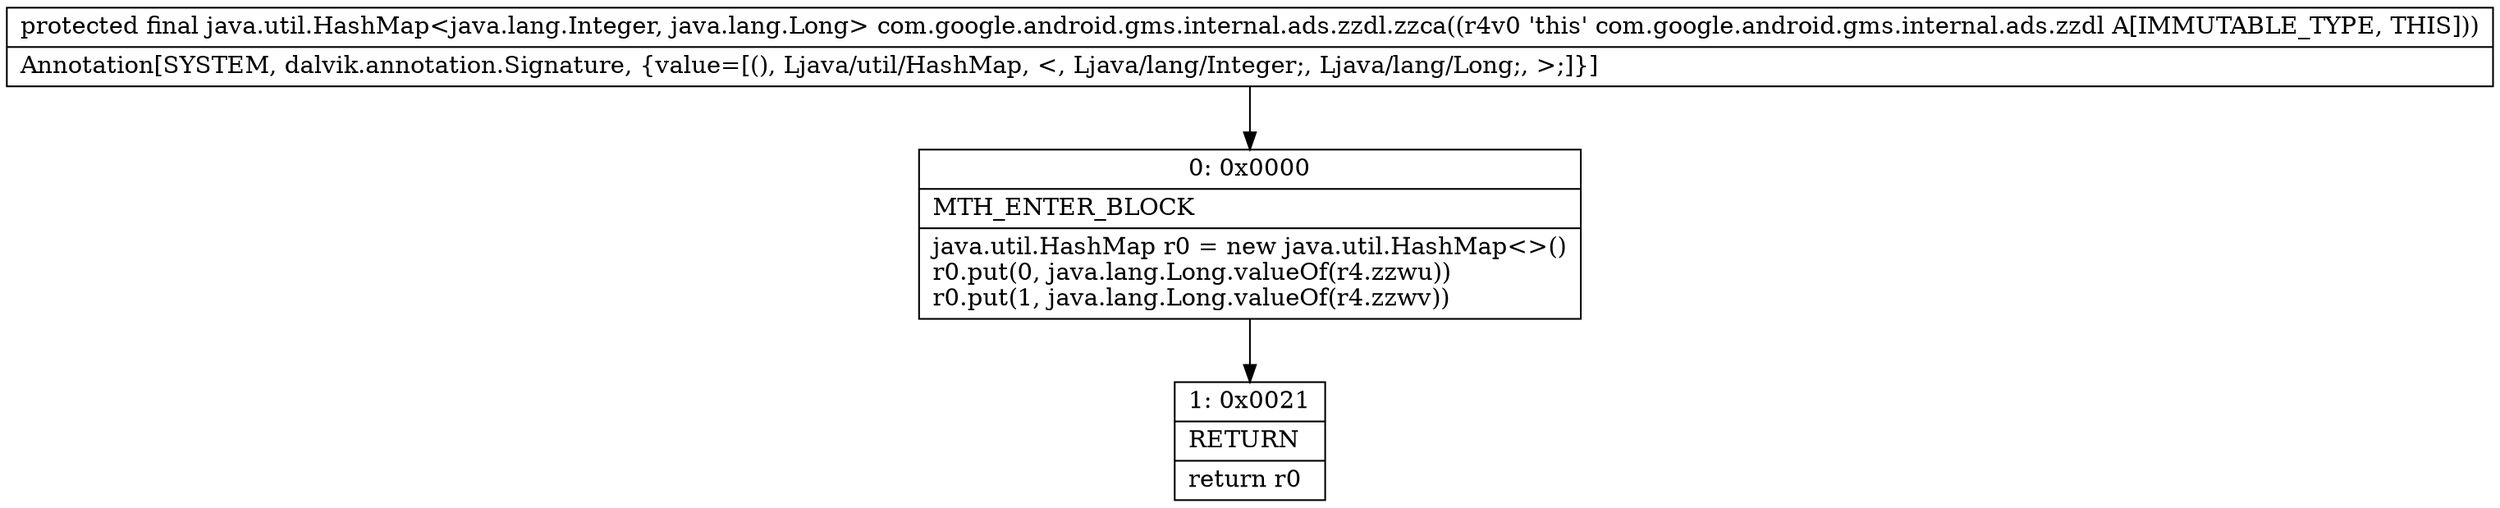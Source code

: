 digraph "CFG forcom.google.android.gms.internal.ads.zzdl.zzca()Ljava\/util\/HashMap;" {
Node_0 [shape=record,label="{0\:\ 0x0000|MTH_ENTER_BLOCK\l|java.util.HashMap r0 = new java.util.HashMap\<\>()\lr0.put(0, java.lang.Long.valueOf(r4.zzwu))\lr0.put(1, java.lang.Long.valueOf(r4.zzwv))\l}"];
Node_1 [shape=record,label="{1\:\ 0x0021|RETURN\l|return r0\l}"];
MethodNode[shape=record,label="{protected final java.util.HashMap\<java.lang.Integer, java.lang.Long\> com.google.android.gms.internal.ads.zzdl.zzca((r4v0 'this' com.google.android.gms.internal.ads.zzdl A[IMMUTABLE_TYPE, THIS]))  | Annotation[SYSTEM, dalvik.annotation.Signature, \{value=[(), Ljava\/util\/HashMap, \<, Ljava\/lang\/Integer;, Ljava\/lang\/Long;, \>;]\}]\l}"];
MethodNode -> Node_0;
Node_0 -> Node_1;
}

